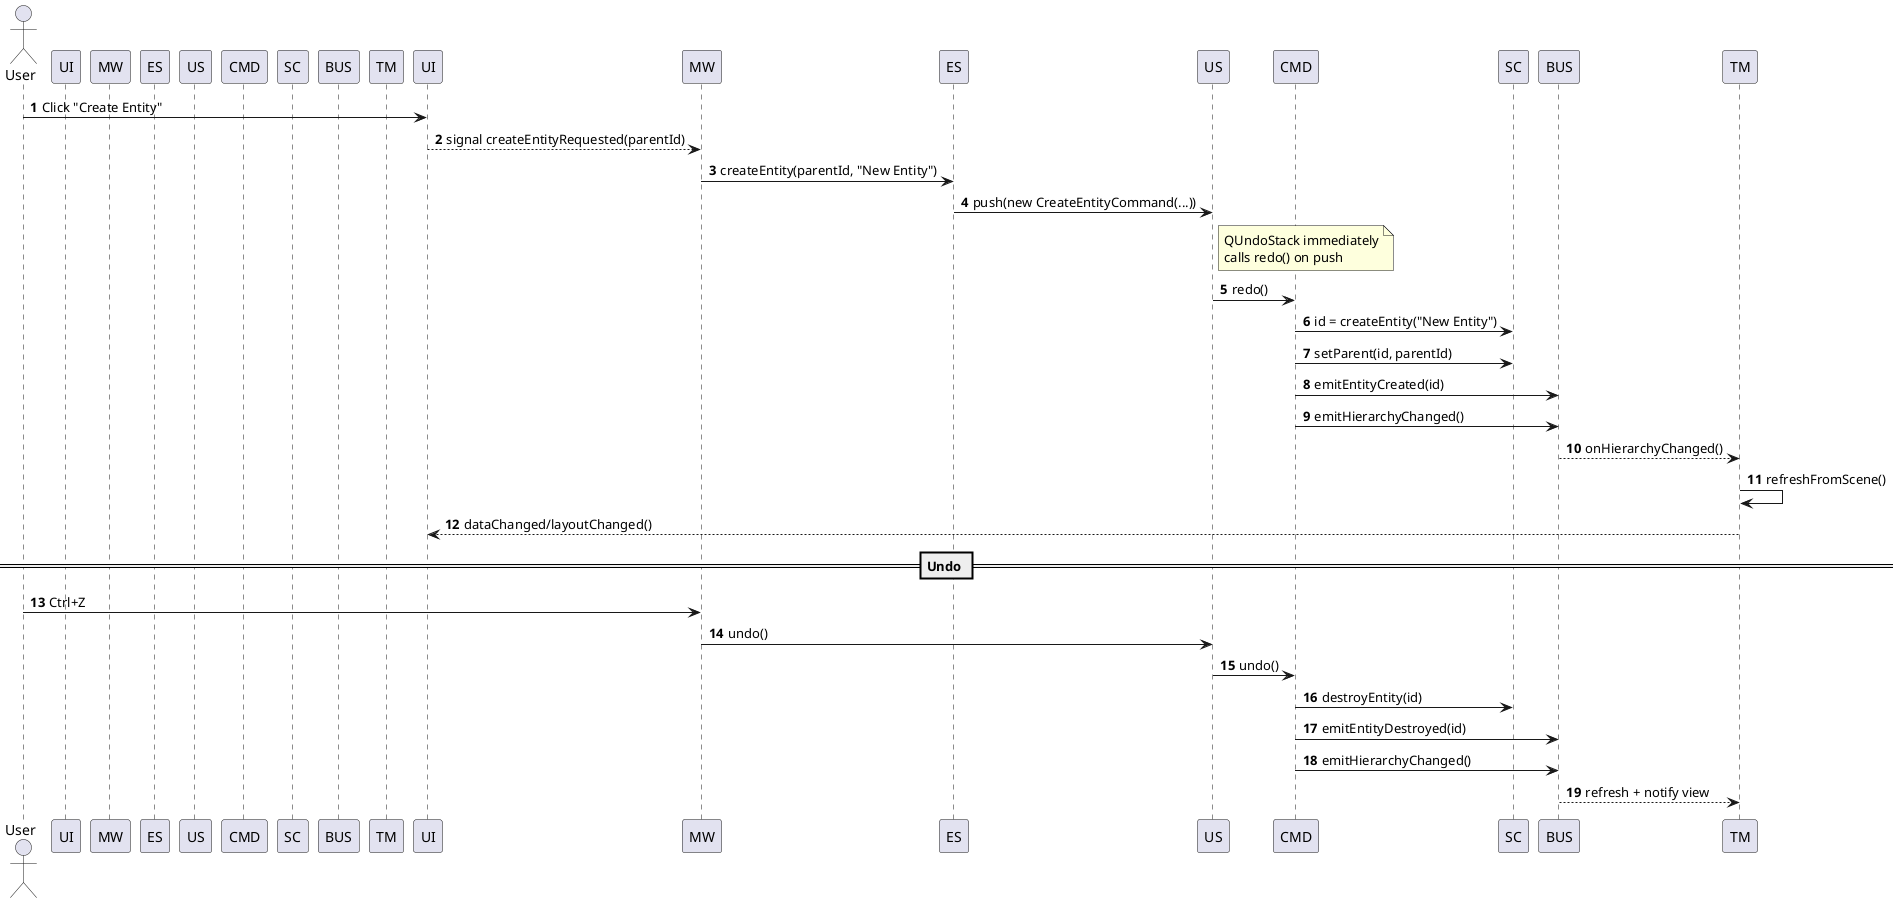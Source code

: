 @startuml
autonumber
actor User
participant UI as SceneHierarchyWidget
participant MW as MainWindow
participant ES as EditorService
participant US as QUndoStack
participant CMD as CreateEntityCommand
participant SC as Scene
participant BUS as EventBus
participant TM as SceneTreeModel

User -> UI : Click "Create Entity"
UI --> MW : signal createEntityRequested(parentId)
MW -> ES : createEntity(parentId, "New Entity")
ES -> US : push(new CreateEntityCommand(...))
note right of US
  QUndoStack immediately
  calls redo() on push
end note

US -> CMD : redo()
CMD -> SC : id = createEntity("New Entity")
CMD -> SC : setParent(id, parentId)
CMD -> BUS : emitEntityCreated(id)
CMD -> BUS : emitHierarchyChanged()

BUS --> TM : onHierarchyChanged()
TM -> TM : refreshFromScene()
TM --> UI : dataChanged/layoutChanged()

== Undo ==
User -> MW : Ctrl+Z
MW -> US : undo()
US -> CMD : undo()
CMD -> SC : destroyEntity(id)
CMD -> BUS : emitEntityDestroyed(id)
CMD -> BUS : emitHierarchyChanged()
BUS --> TM : refresh + notify view
@enduml